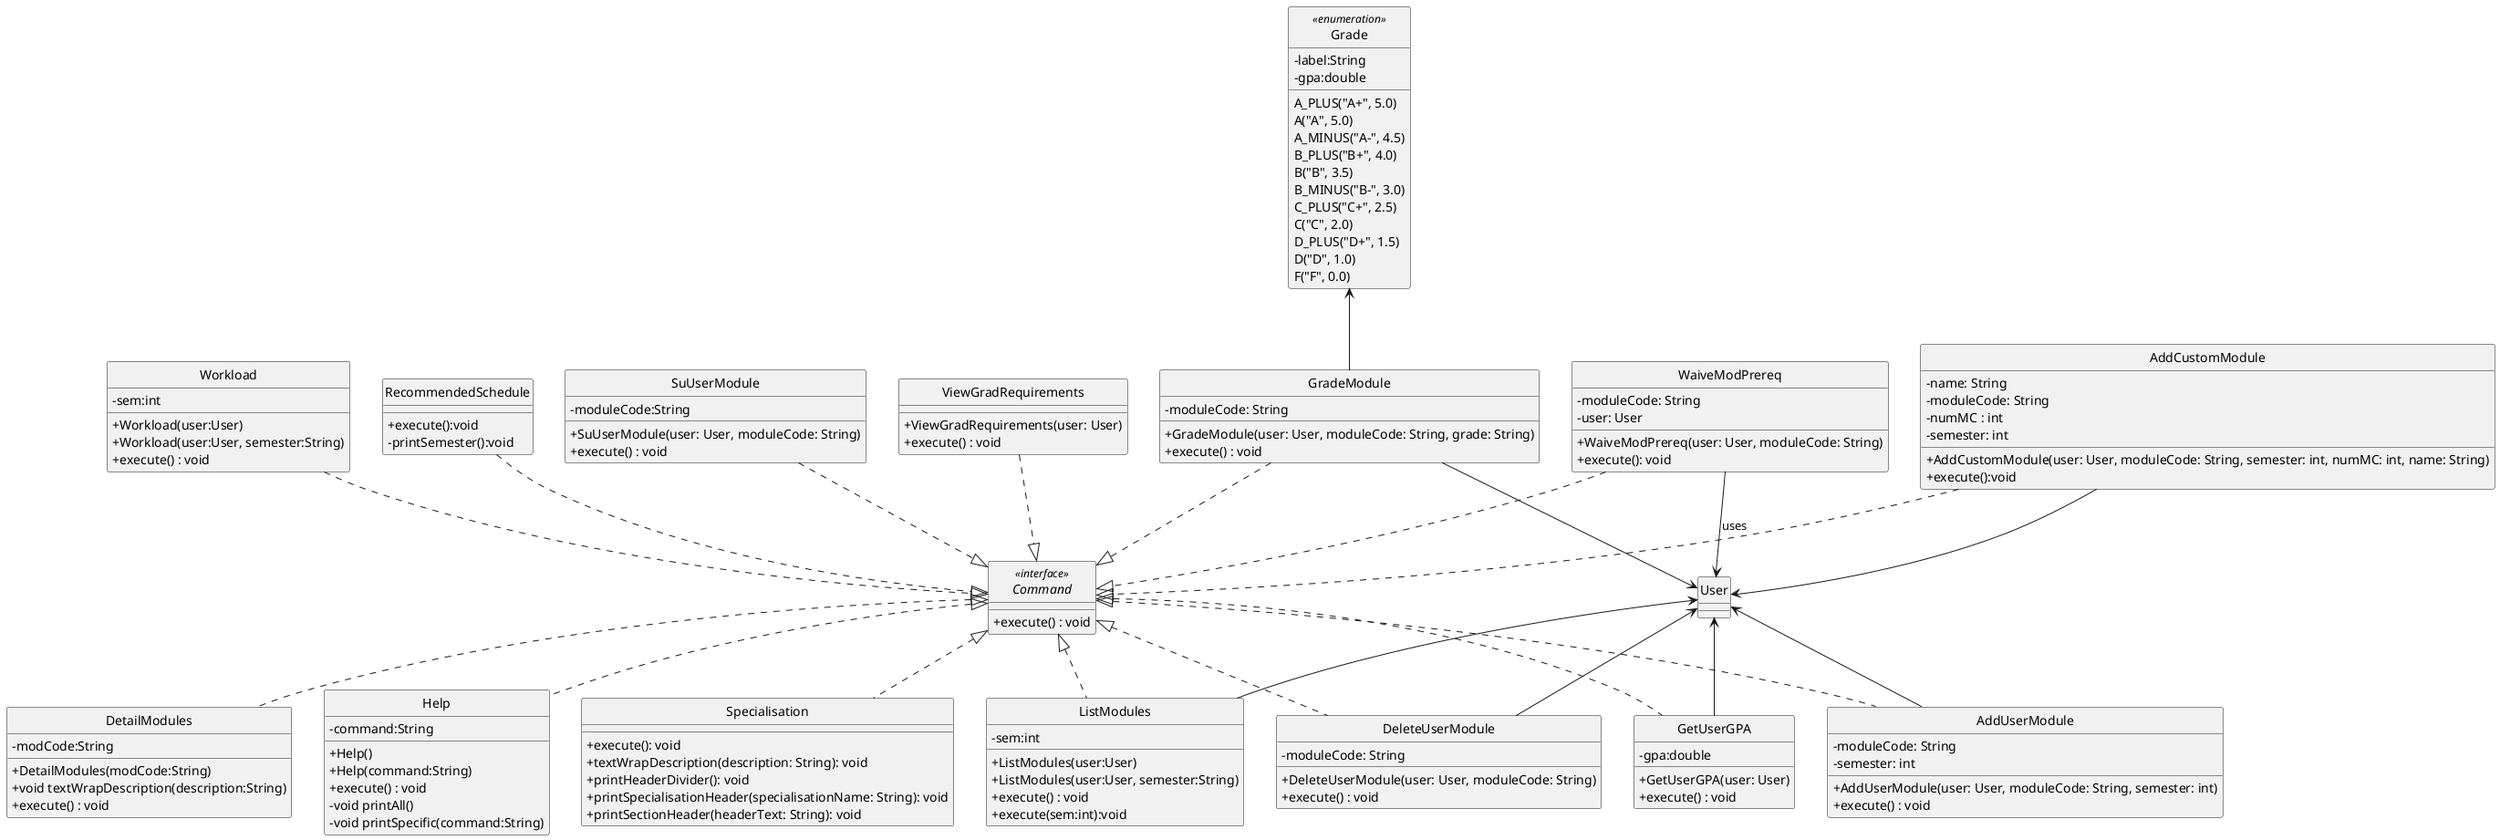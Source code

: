 @startuml
'https://plantuml.com/class-diagram
hide circle
skinparam classAttributeIconSize 0

interface Command <<interface>>{
    +  execute() : void
}
class AddUserModule {
    +AddUserModule(user: User, moduleCode: String, semester: int)
    - moduleCode: String
    - semester: int
    + execute() : void
}

class AddCustomModule {
    -name: String
    -moduleCode: String
    -numMC : int
    -semester: int
    + AddCustomModule(user: User, moduleCode: String, semester: int, numMC: int, name: String)
    + execute():void
}

class DeleteUserModule {
+ DeleteUserModule(user: User, moduleCode: String)
- moduleCode: String
    + execute() : void
}
class DetailModules {
    - modCode:String
    + DetailModules(modCode:String)
    + void textWrapDescription(description:String)
    + execute() : void
}

class GetUserGPA{
- gpa:double
+ GetUserGPA(user: User)
    + execute() : void
}
class GradeModule {
- moduleCode: String
+ GradeModule(user: User, moduleCode: String, grade: String)
    + execute() : void
}

class Help {
    - command:String
    + Help()
    + Help(command:String)
    + execute() : void
    - void printAll()
    - void printSpecific(command:String)
}


class ListModules {
    - sem:int
    + ListModules(user:User)
    + ListModules(user:User, semester:String)
    + execute() : void
    + execute(sem:int):void
}
class RecommendedSchedule {
    + execute():void
    - printSemester():void
}

class Specialisation {
    + execute(): void
    + textWrapDescription(description: String): void
    + printHeaderDivider(): void
    + printSpecialisationHeader(specialisationName: String): void
    + printSectionHeader(headerText: String): void
}

class SuUserModule {
-moduleCode:String
+ SuUserModule(user: User, moduleCode: String)
+ execute() : void
}

class ViewGradRequirements {
+ ViewGradRequirements(user: User)
+ execute() : void
}
class Workload {
-sem:int
+Workload(user:User)
+Workload(user:User, semester:String)
+execute() : void
}

enum Grade <<enumeration>>{
-label:String
-gpa:double
    A_PLUS("A+", 5.0)
    A("A", 5.0)
    A_MINUS("A-", 4.5)
    B_PLUS("B+", 4.0)
    B("B", 3.5)
    B_MINUS("B-", 3.0)
    C_PLUS("C+", 2.5)
    C("C", 2.0)
    D_PLUS("D+", 1.5)
    D("D", 1.0)
    F("F", 0.0)
}

class WaiveModPrereq {
    - moduleCode: String
    - user: User
    + WaiveModPrereq(user: User, moduleCode: String)
    + execute(): void
}

WaiveModPrereq ..|> Command
WaiveModPrereq --> User : uses

class User

User <-- GetUserGPA
User <--AddUserModule
AddCustomModule --> User
User <-- DeleteUserModule
User <-- ListModules

GradeModule --> User
Grade <-- GradeModule

Command <|-[dashed]- Specialisation
Command <|-[dashed]- AddUserModule

Command <|-[dashed]- DeleteUserModule
Command <|-[dashed]- DetailModules
Command <|-[dashed]- GetUserGPA
Command <|-[dashed]- ListModules

Command <|.. Help
SuUserModule -[dashed]-|> Command
GradeModule -[dashed]-|> Command
RecommendedSchedule -[dashed]-|> Command
Workload -[dashed]-|> Command
ViewGradRequirements-[dashed]-|> Command
AddCustomModule-[dashed]-|> Command


@enduml